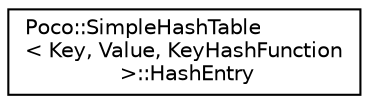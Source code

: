 digraph "Graphical Class Hierarchy"
{
 // LATEX_PDF_SIZE
  edge [fontname="Helvetica",fontsize="10",labelfontname="Helvetica",labelfontsize="10"];
  node [fontname="Helvetica",fontsize="10",shape=record];
  rankdir="LR";
  Node0 [label="Poco::SimpleHashTable\l\< Key, Value, KeyHashFunction\l \>::HashEntry",height=0.2,width=0.4,color="black", fillcolor="white", style="filled",URL="$classPoco_1_1SimpleHashTable_1_1HashEntry.html",tooltip=" "];
}
